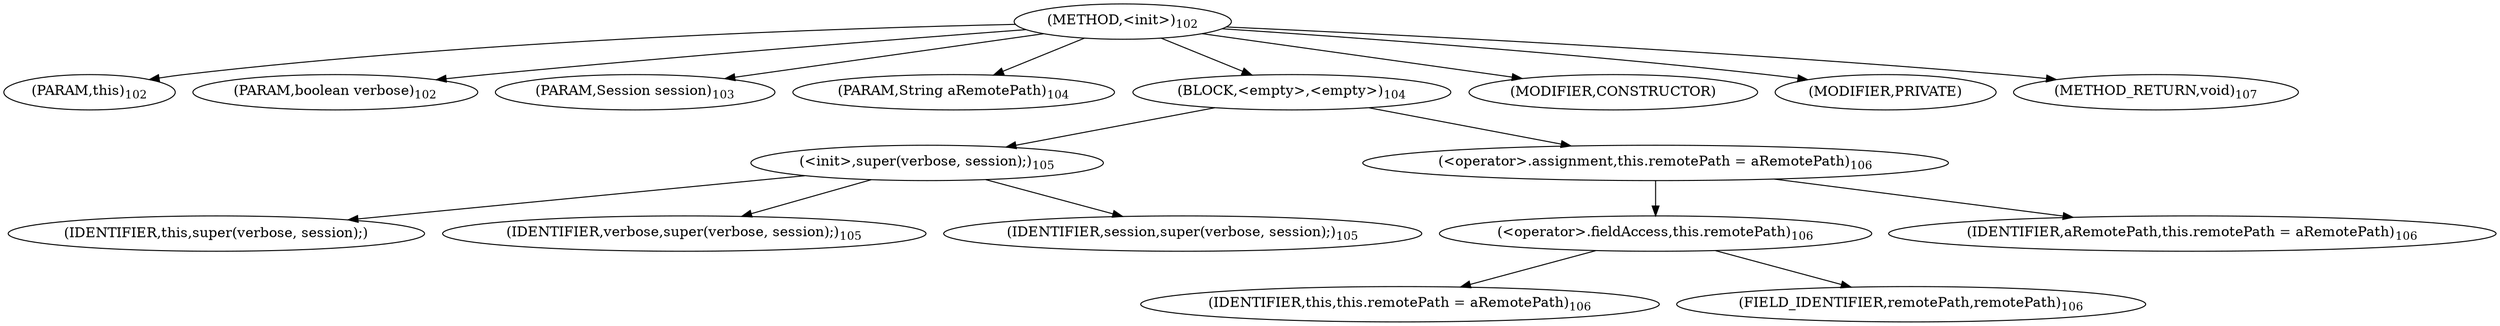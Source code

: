 digraph "&lt;init&gt;" {  
"122" [label = <(METHOD,&lt;init&gt;)<SUB>102</SUB>> ]
"14" [label = <(PARAM,this)<SUB>102</SUB>> ]
"123" [label = <(PARAM,boolean verbose)<SUB>102</SUB>> ]
"124" [label = <(PARAM,Session session)<SUB>103</SUB>> ]
"125" [label = <(PARAM,String aRemotePath)<SUB>104</SUB>> ]
"126" [label = <(BLOCK,&lt;empty&gt;,&lt;empty&gt;)<SUB>104</SUB>> ]
"127" [label = <(&lt;init&gt;,super(verbose, session);)<SUB>105</SUB>> ]
"13" [label = <(IDENTIFIER,this,super(verbose, session);)> ]
"128" [label = <(IDENTIFIER,verbose,super(verbose, session);)<SUB>105</SUB>> ]
"129" [label = <(IDENTIFIER,session,super(verbose, session);)<SUB>105</SUB>> ]
"130" [label = <(&lt;operator&gt;.assignment,this.remotePath = aRemotePath)<SUB>106</SUB>> ]
"131" [label = <(&lt;operator&gt;.fieldAccess,this.remotePath)<SUB>106</SUB>> ]
"15" [label = <(IDENTIFIER,this,this.remotePath = aRemotePath)<SUB>106</SUB>> ]
"132" [label = <(FIELD_IDENTIFIER,remotePath,remotePath)<SUB>106</SUB>> ]
"133" [label = <(IDENTIFIER,aRemotePath,this.remotePath = aRemotePath)<SUB>106</SUB>> ]
"134" [label = <(MODIFIER,CONSTRUCTOR)> ]
"135" [label = <(MODIFIER,PRIVATE)> ]
"136" [label = <(METHOD_RETURN,void)<SUB>107</SUB>> ]
  "122" -> "14" 
  "122" -> "123" 
  "122" -> "124" 
  "122" -> "125" 
  "122" -> "126" 
  "122" -> "134" 
  "122" -> "135" 
  "122" -> "136" 
  "126" -> "127" 
  "126" -> "130" 
  "127" -> "13" 
  "127" -> "128" 
  "127" -> "129" 
  "130" -> "131" 
  "130" -> "133" 
  "131" -> "15" 
  "131" -> "132" 
}
